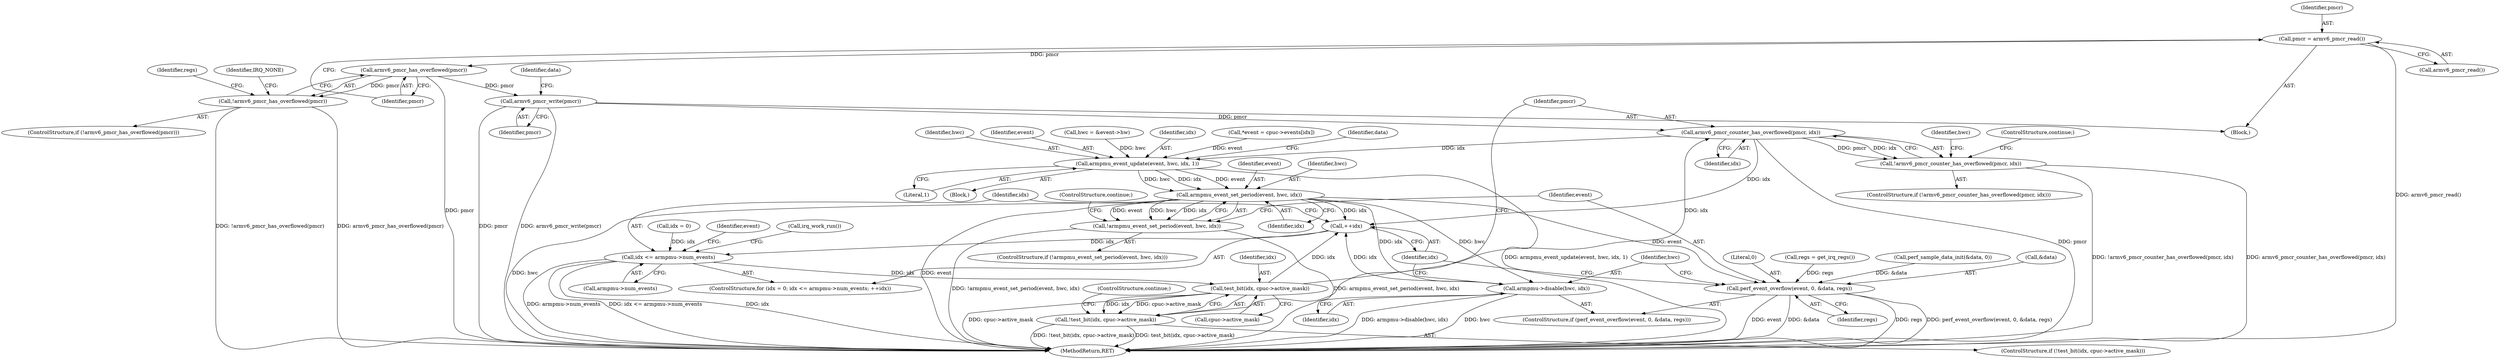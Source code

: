 digraph "1_linux_a8b0ca17b80e92faab46ee7179ba9e99ccb61233_0@API" {
"1000108" [label="(Call,pmcr = armv6_pmcr_read())"];
"1000117" [label="(Call,armv6_pmcr_has_overflowed(pmcr))"];
"1000116" [label="(Call,!armv6_pmcr_has_overflowed(pmcr))"];
"1000124" [label="(Call,armv6_pmcr_write(pmcr))"];
"1000166" [label="(Call,armv6_pmcr_counter_has_overflowed(pmcr, idx))"];
"1000144" [label="(Call,++idx)"];
"1000139" [label="(Call,idx <= armpmu->num_events)"];
"1000158" [label="(Call,test_bit(idx, cpuc->active_mask))"];
"1000157" [label="(Call,!test_bit(idx, cpuc->active_mask))"];
"1000165" [label="(Call,!armv6_pmcr_counter_has_overflowed(pmcr, idx))"];
"1000176" [label="(Call,armpmu_event_update(event, hwc, idx, 1))"];
"1000192" [label="(Call,armpmu_event_set_period(event, hwc, idx))"];
"1000191" [label="(Call,!armpmu_event_set_period(event, hwc, idx))"];
"1000198" [label="(Call,perf_event_overflow(event, 0, &data, regs))"];
"1000204" [label="(Call,armpmu->disable(hwc, idx))"];
"1000121" [label="(Call,regs = get_irq_regs())"];
"1000160" [label="(Call,cpuc->active_mask)"];
"1000193" [label="(Identifier,event)"];
"1000195" [label="(Identifier,idx)"];
"1000206" [label="(Identifier,idx)"];
"1000204" [label="(Call,armpmu->disable(hwc, idx))"];
"1000110" [label="(Call,armv6_pmcr_read())"];
"1000126" [label="(Call,perf_sample_data_init(&data, 0))"];
"1000157" [label="(Call,!test_bit(idx, cpuc->active_mask))"];
"1000124" [label="(Call,armv6_pmcr_write(pmcr))"];
"1000179" [label="(Identifier,idx)"];
"1000148" [label="(Call,*event = cpuc->events[idx])"];
"1000158" [label="(Call,test_bit(idx, cpuc->active_mask))"];
"1000183" [label="(Identifier,data)"];
"1000178" [label="(Identifier,hwc)"];
"1000145" [label="(Identifier,idx)"];
"1000201" [label="(Call,&data)"];
"1000106" [label="(Block,)"];
"1000177" [label="(Identifier,event)"];
"1000146" [label="(Block,)"];
"1000115" [label="(ControlStructure,if (!armv6_pmcr_has_overflowed(pmcr)))"];
"1000168" [label="(Identifier,idx)"];
"1000140" [label="(Identifier,idx)"];
"1000164" [label="(ControlStructure,if (!armv6_pmcr_counter_has_overflowed(pmcr, idx)))"];
"1000180" [label="(Literal,1)"];
"1000171" [label="(Identifier,hwc)"];
"1000196" [label="(ControlStructure,continue;)"];
"1000169" [label="(ControlStructure,continue;)"];
"1000122" [label="(Identifier,regs)"];
"1000116" [label="(Call,!armv6_pmcr_has_overflowed(pmcr))"];
"1000194" [label="(Identifier,hwc)"];
"1000198" [label="(Call,perf_event_overflow(event, 0, &data, regs))"];
"1000176" [label="(Call,armpmu_event_update(event, hwc, idx, 1))"];
"1000118" [label="(Identifier,pmcr)"];
"1000135" [label="(ControlStructure,for (idx = 0; idx <= armpmu->num_events; ++idx))"];
"1000199" [label="(Identifier,event)"];
"1000205" [label="(Identifier,hwc)"];
"1000190" [label="(ControlStructure,if (!armpmu_event_set_period(event, hwc, idx)))"];
"1000156" [label="(ControlStructure,if (!test_bit(idx, cpuc->active_mask)))"];
"1000200" [label="(Literal,0)"];
"1000136" [label="(Call,idx = 0)"];
"1000197" [label="(ControlStructure,if (perf_event_overflow(event, 0, &data, regs)))"];
"1000210" [label="(MethodReturn,RET)"];
"1000144" [label="(Call,++idx)"];
"1000149" [label="(Identifier,event)"];
"1000120" [label="(Identifier,IRQ_NONE)"];
"1000159" [label="(Identifier,idx)"];
"1000139" [label="(Call,idx <= armpmu->num_events)"];
"1000117" [label="(Call,armv6_pmcr_has_overflowed(pmcr))"];
"1000163" [label="(ControlStructure,continue;)"];
"1000109" [label="(Identifier,pmcr)"];
"1000108" [label="(Call,pmcr = armv6_pmcr_read())"];
"1000203" [label="(Identifier,regs)"];
"1000166" [label="(Call,armv6_pmcr_counter_has_overflowed(pmcr, idx))"];
"1000141" [label="(Call,armpmu->num_events)"];
"1000165" [label="(Call,!armv6_pmcr_counter_has_overflowed(pmcr, idx))"];
"1000125" [label="(Identifier,pmcr)"];
"1000191" [label="(Call,!armpmu_event_set_period(event, hwc, idx))"];
"1000170" [label="(Call,hwc = &event->hw)"];
"1000128" [label="(Identifier,data)"];
"1000167" [label="(Identifier,pmcr)"];
"1000192" [label="(Call,armpmu_event_set_period(event, hwc, idx))"];
"1000207" [label="(Call,irq_work_run())"];
"1000108" -> "1000106"  [label="AST: "];
"1000108" -> "1000110"  [label="CFG: "];
"1000109" -> "1000108"  [label="AST: "];
"1000110" -> "1000108"  [label="AST: "];
"1000118" -> "1000108"  [label="CFG: "];
"1000108" -> "1000210"  [label="DDG: armv6_pmcr_read()"];
"1000108" -> "1000117"  [label="DDG: pmcr"];
"1000117" -> "1000116"  [label="AST: "];
"1000117" -> "1000118"  [label="CFG: "];
"1000118" -> "1000117"  [label="AST: "];
"1000116" -> "1000117"  [label="CFG: "];
"1000117" -> "1000210"  [label="DDG: pmcr"];
"1000117" -> "1000116"  [label="DDG: pmcr"];
"1000117" -> "1000124"  [label="DDG: pmcr"];
"1000116" -> "1000115"  [label="AST: "];
"1000120" -> "1000116"  [label="CFG: "];
"1000122" -> "1000116"  [label="CFG: "];
"1000116" -> "1000210"  [label="DDG: armv6_pmcr_has_overflowed(pmcr)"];
"1000116" -> "1000210"  [label="DDG: !armv6_pmcr_has_overflowed(pmcr)"];
"1000124" -> "1000106"  [label="AST: "];
"1000124" -> "1000125"  [label="CFG: "];
"1000125" -> "1000124"  [label="AST: "];
"1000128" -> "1000124"  [label="CFG: "];
"1000124" -> "1000210"  [label="DDG: pmcr"];
"1000124" -> "1000210"  [label="DDG: armv6_pmcr_write(pmcr)"];
"1000124" -> "1000166"  [label="DDG: pmcr"];
"1000166" -> "1000165"  [label="AST: "];
"1000166" -> "1000168"  [label="CFG: "];
"1000167" -> "1000166"  [label="AST: "];
"1000168" -> "1000166"  [label="AST: "];
"1000165" -> "1000166"  [label="CFG: "];
"1000166" -> "1000210"  [label="DDG: pmcr"];
"1000166" -> "1000144"  [label="DDG: idx"];
"1000166" -> "1000165"  [label="DDG: pmcr"];
"1000166" -> "1000165"  [label="DDG: idx"];
"1000158" -> "1000166"  [label="DDG: idx"];
"1000166" -> "1000176"  [label="DDG: idx"];
"1000144" -> "1000135"  [label="AST: "];
"1000144" -> "1000145"  [label="CFG: "];
"1000145" -> "1000144"  [label="AST: "];
"1000140" -> "1000144"  [label="CFG: "];
"1000144" -> "1000139"  [label="DDG: idx"];
"1000158" -> "1000144"  [label="DDG: idx"];
"1000204" -> "1000144"  [label="DDG: idx"];
"1000192" -> "1000144"  [label="DDG: idx"];
"1000139" -> "1000135"  [label="AST: "];
"1000139" -> "1000141"  [label="CFG: "];
"1000140" -> "1000139"  [label="AST: "];
"1000141" -> "1000139"  [label="AST: "];
"1000149" -> "1000139"  [label="CFG: "];
"1000207" -> "1000139"  [label="CFG: "];
"1000139" -> "1000210"  [label="DDG: armpmu->num_events"];
"1000139" -> "1000210"  [label="DDG: idx <= armpmu->num_events"];
"1000139" -> "1000210"  [label="DDG: idx"];
"1000136" -> "1000139"  [label="DDG: idx"];
"1000139" -> "1000158"  [label="DDG: idx"];
"1000158" -> "1000157"  [label="AST: "];
"1000158" -> "1000160"  [label="CFG: "];
"1000159" -> "1000158"  [label="AST: "];
"1000160" -> "1000158"  [label="AST: "];
"1000157" -> "1000158"  [label="CFG: "];
"1000158" -> "1000210"  [label="DDG: cpuc->active_mask"];
"1000158" -> "1000157"  [label="DDG: idx"];
"1000158" -> "1000157"  [label="DDG: cpuc->active_mask"];
"1000157" -> "1000156"  [label="AST: "];
"1000163" -> "1000157"  [label="CFG: "];
"1000167" -> "1000157"  [label="CFG: "];
"1000157" -> "1000210"  [label="DDG: !test_bit(idx, cpuc->active_mask)"];
"1000157" -> "1000210"  [label="DDG: test_bit(idx, cpuc->active_mask)"];
"1000165" -> "1000164"  [label="AST: "];
"1000169" -> "1000165"  [label="CFG: "];
"1000171" -> "1000165"  [label="CFG: "];
"1000165" -> "1000210"  [label="DDG: armv6_pmcr_counter_has_overflowed(pmcr, idx)"];
"1000165" -> "1000210"  [label="DDG: !armv6_pmcr_counter_has_overflowed(pmcr, idx)"];
"1000176" -> "1000146"  [label="AST: "];
"1000176" -> "1000180"  [label="CFG: "];
"1000177" -> "1000176"  [label="AST: "];
"1000178" -> "1000176"  [label="AST: "];
"1000179" -> "1000176"  [label="AST: "];
"1000180" -> "1000176"  [label="AST: "];
"1000183" -> "1000176"  [label="CFG: "];
"1000176" -> "1000210"  [label="DDG: armpmu_event_update(event, hwc, idx, 1)"];
"1000148" -> "1000176"  [label="DDG: event"];
"1000170" -> "1000176"  [label="DDG: hwc"];
"1000176" -> "1000192"  [label="DDG: event"];
"1000176" -> "1000192"  [label="DDG: hwc"];
"1000176" -> "1000192"  [label="DDG: idx"];
"1000192" -> "1000191"  [label="AST: "];
"1000192" -> "1000195"  [label="CFG: "];
"1000193" -> "1000192"  [label="AST: "];
"1000194" -> "1000192"  [label="AST: "];
"1000195" -> "1000192"  [label="AST: "];
"1000191" -> "1000192"  [label="CFG: "];
"1000192" -> "1000210"  [label="DDG: hwc"];
"1000192" -> "1000210"  [label="DDG: event"];
"1000192" -> "1000191"  [label="DDG: event"];
"1000192" -> "1000191"  [label="DDG: hwc"];
"1000192" -> "1000191"  [label="DDG: idx"];
"1000192" -> "1000198"  [label="DDG: event"];
"1000192" -> "1000204"  [label="DDG: hwc"];
"1000192" -> "1000204"  [label="DDG: idx"];
"1000191" -> "1000190"  [label="AST: "];
"1000196" -> "1000191"  [label="CFG: "];
"1000199" -> "1000191"  [label="CFG: "];
"1000191" -> "1000210"  [label="DDG: !armpmu_event_set_period(event, hwc, idx)"];
"1000191" -> "1000210"  [label="DDG: armpmu_event_set_period(event, hwc, idx)"];
"1000198" -> "1000197"  [label="AST: "];
"1000198" -> "1000203"  [label="CFG: "];
"1000199" -> "1000198"  [label="AST: "];
"1000200" -> "1000198"  [label="AST: "];
"1000201" -> "1000198"  [label="AST: "];
"1000203" -> "1000198"  [label="AST: "];
"1000205" -> "1000198"  [label="CFG: "];
"1000145" -> "1000198"  [label="CFG: "];
"1000198" -> "1000210"  [label="DDG: event"];
"1000198" -> "1000210"  [label="DDG: &data"];
"1000198" -> "1000210"  [label="DDG: regs"];
"1000198" -> "1000210"  [label="DDG: perf_event_overflow(event, 0, &data, regs)"];
"1000126" -> "1000198"  [label="DDG: &data"];
"1000121" -> "1000198"  [label="DDG: regs"];
"1000204" -> "1000197"  [label="AST: "];
"1000204" -> "1000206"  [label="CFG: "];
"1000205" -> "1000204"  [label="AST: "];
"1000206" -> "1000204"  [label="AST: "];
"1000145" -> "1000204"  [label="CFG: "];
"1000204" -> "1000210"  [label="DDG: hwc"];
"1000204" -> "1000210"  [label="DDG: armpmu->disable(hwc, idx)"];
}
